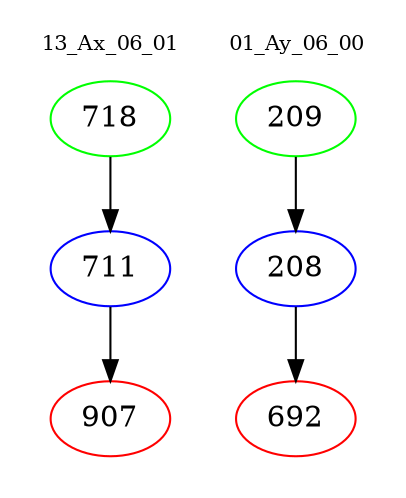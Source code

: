 digraph{
subgraph cluster_0 {
color = white
label = "13_Ax_06_01";
fontsize=10;
T0_718 [label="718", color="green"]
T0_718 -> T0_711 [color="black"]
T0_711 [label="711", color="blue"]
T0_711 -> T0_907 [color="black"]
T0_907 [label="907", color="red"]
}
subgraph cluster_1 {
color = white
label = "01_Ay_06_00";
fontsize=10;
T1_209 [label="209", color="green"]
T1_209 -> T1_208 [color="black"]
T1_208 [label="208", color="blue"]
T1_208 -> T1_692 [color="black"]
T1_692 [label="692", color="red"]
}
}
